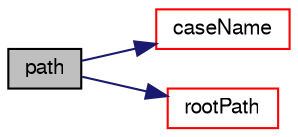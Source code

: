 digraph "path"
{
  bgcolor="transparent";
  edge [fontname="FreeSans",fontsize="10",labelfontname="FreeSans",labelfontsize="10"];
  node [fontname="FreeSans",fontsize="10",shape=record];
  rankdir="LR";
  Node4637 [label="path",height=0.2,width=0.4,color="black", fillcolor="grey75", style="filled", fontcolor="black"];
  Node4637 -> Node4638 [color="midnightblue",fontsize="10",style="solid",fontname="FreeSans"];
  Node4638 [label="caseName",height=0.2,width=0.4,color="red",URL="$a26350.html#afa94f8330053afc8608efb3c01998fc1",tooltip="Return case name. "];
  Node4637 -> Node4640 [color="midnightblue",fontsize="10",style="solid",fontname="FreeSans"];
  Node4640 [label="rootPath",height=0.2,width=0.4,color="red",URL="$a26350.html#afddb26bfc90c0e4e282003a1c90635ad",tooltip="Return root path. "];
}
